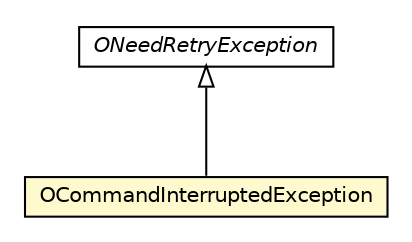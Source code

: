 #!/usr/local/bin/dot
#
# Class diagram 
# Generated by UMLGraph version R5_6-24-gf6e263 (http://www.umlgraph.org/)
#

digraph G {
	edge [fontname="Helvetica",fontsize=10,labelfontname="Helvetica",labelfontsize=10];
	node [fontname="Helvetica",fontsize=10,shape=plaintext];
	nodesep=0.25;
	ranksep=0.5;
	// com.orientechnologies.common.concur.ONeedRetryException
	c1115714 [label=<<table title="com.orientechnologies.common.concur.ONeedRetryException" border="0" cellborder="1" cellspacing="0" cellpadding="2" port="p" href="../../../common/concur/ONeedRetryException.html">
		<tr><td><table border="0" cellspacing="0" cellpadding="1">
<tr><td align="center" balign="center"><font face="Helvetica-Oblique"> ONeedRetryException </font></td></tr>
		</table></td></tr>
		</table>>, URL="../../../common/concur/ONeedRetryException.html", fontname="Helvetica", fontcolor="black", fontsize=10.0];
	// com.orientechnologies.orient.core.exception.OCommandInterruptedException
	c1116943 [label=<<table title="com.orientechnologies.orient.core.exception.OCommandInterruptedException" border="0" cellborder="1" cellspacing="0" cellpadding="2" port="p" bgcolor="lemonChiffon" href="./OCommandInterruptedException.html">
		<tr><td><table border="0" cellspacing="0" cellpadding="1">
<tr><td align="center" balign="center"> OCommandInterruptedException </td></tr>
		</table></td></tr>
		</table>>, URL="./OCommandInterruptedException.html", fontname="Helvetica", fontcolor="black", fontsize=10.0];
	//com.orientechnologies.orient.core.exception.OCommandInterruptedException extends com.orientechnologies.common.concur.ONeedRetryException
	c1115714:p -> c1116943:p [dir=back,arrowtail=empty];
}


